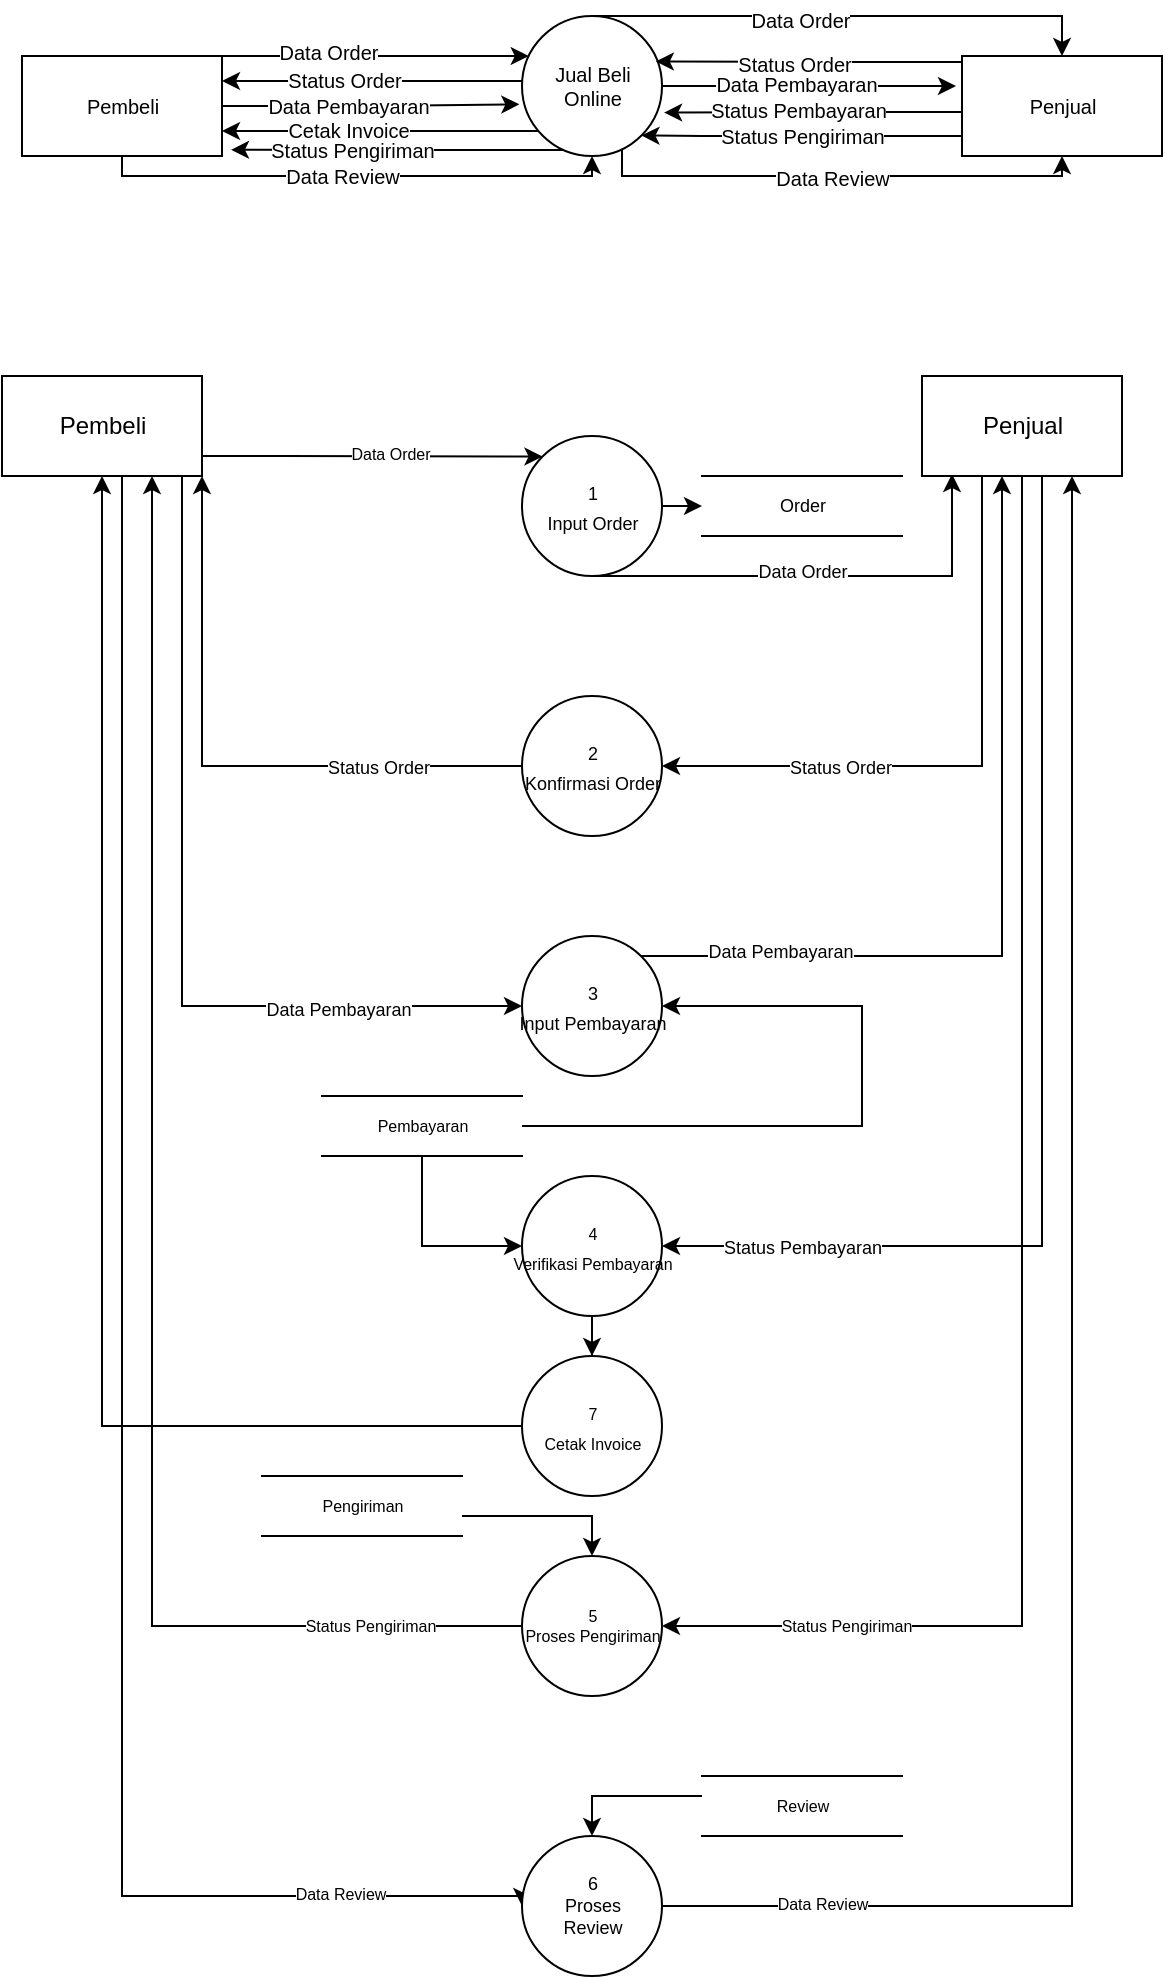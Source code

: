 <mxfile version="15.5.5" type="github">
  <diagram id="INQKOqRht34q2Yc0ttDQ" name="Page-1">
    <mxGraphModel dx="981" dy="520" grid="1" gridSize="10" guides="1" tooltips="1" connect="1" arrows="1" fold="1" page="1" pageScale="1" pageWidth="850" pageHeight="1100" math="0" shadow="0">
      <root>
        <mxCell id="0" />
        <mxCell id="1" parent="0" />
        <mxCell id="tR8j4cqnmk7VNofNS6HQ-63" value="D" style="edgeStyle=orthogonalEdgeStyle;rounded=0;orthogonalLoop=1;jettySize=auto;html=1;fontSize=10;" parent="1" source="-fO61QpQsFOEa48RO7kH-1" edge="1">
          <mxGeometry relative="1" as="geometry">
            <Array as="points">
              <mxPoint x="527" y="195" />
            </Array>
            <mxPoint x="527" y="195" as="targetPoint" />
          </mxGeometry>
        </mxCell>
        <mxCell id="tR8j4cqnmk7VNofNS6HQ-64" value="Data Pembayaran" style="edgeLabel;html=1;align=center;verticalAlign=middle;resizable=0;points=[];fontSize=10;" parent="tR8j4cqnmk7VNofNS6HQ-63" vertex="1" connectable="0">
          <mxGeometry x="-0.087" y="1" relative="1" as="geometry">
            <mxPoint as="offset" />
          </mxGeometry>
        </mxCell>
        <mxCell id="tR8j4cqnmk7VNofNS6HQ-67" style="edgeStyle=orthogonalEdgeStyle;rounded=0;orthogonalLoop=1;jettySize=auto;html=1;entryX=0.5;entryY=1;entryDx=0;entryDy=0;fontSize=10;" parent="1" source="-fO61QpQsFOEa48RO7kH-1" target="-fO61QpQsFOEa48RO7kH-3" edge="1">
          <mxGeometry relative="1" as="geometry">
            <Array as="points">
              <mxPoint x="360" y="240" />
              <mxPoint x="580" y="240" />
            </Array>
          </mxGeometry>
        </mxCell>
        <mxCell id="tR8j4cqnmk7VNofNS6HQ-68" value="Data Review" style="edgeLabel;html=1;align=center;verticalAlign=middle;resizable=0;points=[];fontSize=10;" parent="tR8j4cqnmk7VNofNS6HQ-67" vertex="1" connectable="0">
          <mxGeometry x="-0.163" y="-1" relative="1" as="geometry">
            <mxPoint x="16" as="offset" />
          </mxGeometry>
        </mxCell>
        <mxCell id="F-pYydpAA3xaPZqnw5mu-12" style="edgeStyle=orthogonalEdgeStyle;rounded=0;orthogonalLoop=1;jettySize=auto;html=1;entryX=0.5;entryY=0;entryDx=0;entryDy=0;fontSize=10;" edge="1" parent="1" source="-fO61QpQsFOEa48RO7kH-1" target="-fO61QpQsFOEa48RO7kH-3">
          <mxGeometry relative="1" as="geometry">
            <Array as="points">
              <mxPoint x="580" y="160" />
            </Array>
          </mxGeometry>
        </mxCell>
        <mxCell id="F-pYydpAA3xaPZqnw5mu-13" value="Data Order" style="edgeLabel;html=1;align=center;verticalAlign=middle;resizable=0;points=[];fontSize=10;" vertex="1" connectable="0" parent="F-pYydpAA3xaPZqnw5mu-12">
          <mxGeometry x="-0.187" y="-2" relative="1" as="geometry">
            <mxPoint as="offset" />
          </mxGeometry>
        </mxCell>
        <mxCell id="F-pYydpAA3xaPZqnw5mu-16" style="edgeStyle=orthogonalEdgeStyle;rounded=0;orthogonalLoop=1;jettySize=auto;html=1;entryX=1;entryY=0.25;entryDx=0;entryDy=0;fontSize=10;" edge="1" parent="1" source="-fO61QpQsFOEa48RO7kH-1" target="-fO61QpQsFOEa48RO7kH-2">
          <mxGeometry relative="1" as="geometry">
            <Array as="points">
              <mxPoint x="235" y="193" />
            </Array>
          </mxGeometry>
        </mxCell>
        <mxCell id="F-pYydpAA3xaPZqnw5mu-17" value="Status Order" style="edgeLabel;html=1;align=center;verticalAlign=middle;resizable=0;points=[];fontSize=10;" vertex="1" connectable="0" parent="F-pYydpAA3xaPZqnw5mu-16">
          <mxGeometry x="0.186" y="-1" relative="1" as="geometry">
            <mxPoint as="offset" />
          </mxGeometry>
        </mxCell>
        <mxCell id="F-pYydpAA3xaPZqnw5mu-20" style="edgeStyle=orthogonalEdgeStyle;rounded=0;orthogonalLoop=1;jettySize=auto;html=1;entryX=1;entryY=0.75;entryDx=0;entryDy=0;fontSize=10;" edge="1" parent="1" source="-fO61QpQsFOEa48RO7kH-1" target="-fO61QpQsFOEa48RO7kH-2">
          <mxGeometry relative="1" as="geometry">
            <Array as="points">
              <mxPoint x="235" y="218" />
            </Array>
          </mxGeometry>
        </mxCell>
        <mxCell id="F-pYydpAA3xaPZqnw5mu-21" value="Cetak Invoice" style="edgeLabel;html=1;align=center;verticalAlign=middle;resizable=0;points=[];fontSize=10;" vertex="1" connectable="0" parent="F-pYydpAA3xaPZqnw5mu-20">
          <mxGeometry x="0.21" y="-1" relative="1" as="geometry">
            <mxPoint as="offset" />
          </mxGeometry>
        </mxCell>
        <mxCell id="F-pYydpAA3xaPZqnw5mu-29" style="edgeStyle=orthogonalEdgeStyle;rounded=0;orthogonalLoop=1;jettySize=auto;html=1;entryX=1.045;entryY=0.938;entryDx=0;entryDy=0;entryPerimeter=0;fontSize=10;" edge="1" parent="1" source="-fO61QpQsFOEa48RO7kH-1" target="-fO61QpQsFOEa48RO7kH-2">
          <mxGeometry relative="1" as="geometry">
            <Array as="points">
              <mxPoint x="250" y="227" />
              <mxPoint x="250" y="227" />
            </Array>
          </mxGeometry>
        </mxCell>
        <mxCell id="F-pYydpAA3xaPZqnw5mu-30" value="Status Pengiriman" style="edgeLabel;html=1;align=center;verticalAlign=middle;resizable=0;points=[];fontSize=10;" vertex="1" connectable="0" parent="F-pYydpAA3xaPZqnw5mu-29">
          <mxGeometry x="0.278" relative="1" as="geometry">
            <mxPoint as="offset" />
          </mxGeometry>
        </mxCell>
        <mxCell id="-fO61QpQsFOEa48RO7kH-1" value="Jual Beli&lt;br style=&quot;font-size: 10px;&quot;&gt;Online" style="shape=ellipse;html=1;dashed=0;whitespace=wrap;aspect=fixed;perimeter=ellipsePerimeter;fontSize=10;" parent="1" vertex="1">
          <mxGeometry x="310" y="160" width="70" height="70" as="geometry" />
        </mxCell>
        <mxCell id="-fO61QpQsFOEa48RO7kH-20" style="edgeStyle=orthogonalEdgeStyle;rounded=0;orthogonalLoop=1;jettySize=auto;html=1;fontSize=10;" parent="1" source="-fO61QpQsFOEa48RO7kH-2" target="-fO61QpQsFOEa48RO7kH-1" edge="1">
          <mxGeometry relative="1" as="geometry">
            <Array as="points">
              <mxPoint x="110" y="240" />
              <mxPoint x="345" y="240" />
            </Array>
          </mxGeometry>
        </mxCell>
        <mxCell id="tR8j4cqnmk7VNofNS6HQ-48" value="Data Review" style="edgeLabel;html=1;align=center;verticalAlign=middle;resizable=0;points=[];fontSize=10;" parent="-fO61QpQsFOEa48RO7kH-20" vertex="1" connectable="0">
          <mxGeometry x="-0.246" relative="1" as="geometry">
            <mxPoint x="24" as="offset" />
          </mxGeometry>
        </mxCell>
        <mxCell id="tR8j4cqnmk7VNofNS6HQ-51" style="edgeStyle=orthogonalEdgeStyle;rounded=0;orthogonalLoop=1;jettySize=auto;html=1;fontSize=10;" parent="1" source="-fO61QpQsFOEa48RO7kH-2" target="-fO61QpQsFOEa48RO7kH-1" edge="1">
          <mxGeometry relative="1" as="geometry">
            <Array as="points">
              <mxPoint x="250" y="180" />
              <mxPoint x="250" y="180" />
            </Array>
          </mxGeometry>
        </mxCell>
        <mxCell id="tR8j4cqnmk7VNofNS6HQ-52" value="Data Order" style="edgeLabel;html=1;align=center;verticalAlign=middle;resizable=0;points=[];fontSize=10;" parent="tR8j4cqnmk7VNofNS6HQ-51" vertex="1" connectable="0">
          <mxGeometry x="-0.308" y="2" relative="1" as="geometry">
            <mxPoint as="offset" />
          </mxGeometry>
        </mxCell>
        <mxCell id="F-pYydpAA3xaPZqnw5mu-18" style="edgeStyle=orthogonalEdgeStyle;rounded=0;orthogonalLoop=1;jettySize=auto;html=1;entryX=-0.019;entryY=0.631;entryDx=0;entryDy=0;entryPerimeter=0;fontSize=10;" edge="1" parent="1" source="-fO61QpQsFOEa48RO7kH-2" target="-fO61QpQsFOEa48RO7kH-1">
          <mxGeometry relative="1" as="geometry" />
        </mxCell>
        <mxCell id="F-pYydpAA3xaPZqnw5mu-19" value="Data Pembayaran" style="edgeLabel;html=1;align=center;verticalAlign=middle;resizable=0;points=[];fontSize=10;" vertex="1" connectable="0" parent="F-pYydpAA3xaPZqnw5mu-18">
          <mxGeometry x="-0.155" relative="1" as="geometry">
            <mxPoint as="offset" />
          </mxGeometry>
        </mxCell>
        <mxCell id="-fO61QpQsFOEa48RO7kH-2" value="Pembeli" style="html=1;dashed=0;whitespace=wrap;fontSize=10;" parent="1" vertex="1">
          <mxGeometry x="60" y="180" width="100" height="50" as="geometry" />
        </mxCell>
        <mxCell id="tR8j4cqnmk7VNofNS6HQ-65" style="edgeStyle=orthogonalEdgeStyle;rounded=0;orthogonalLoop=1;jettySize=auto;html=1;entryX=1;entryY=1;entryDx=0;entryDy=0;fontSize=10;" parent="1" source="-fO61QpQsFOEa48RO7kH-3" target="-fO61QpQsFOEa48RO7kH-1" edge="1">
          <mxGeometry relative="1" as="geometry">
            <Array as="points">
              <mxPoint x="400" y="220" />
              <mxPoint x="400" y="220" />
            </Array>
          </mxGeometry>
        </mxCell>
        <mxCell id="tR8j4cqnmk7VNofNS6HQ-66" value="Status Pengiriman" style="edgeLabel;html=1;align=center;verticalAlign=middle;resizable=0;points=[];fontSize=10;" parent="tR8j4cqnmk7VNofNS6HQ-65" vertex="1" connectable="0">
          <mxGeometry x="0.152" y="-2" relative="1" as="geometry">
            <mxPoint x="12" y="2" as="offset" />
          </mxGeometry>
        </mxCell>
        <mxCell id="F-pYydpAA3xaPZqnw5mu-14" style="edgeStyle=orthogonalEdgeStyle;rounded=0;orthogonalLoop=1;jettySize=auto;html=1;entryX=0.956;entryY=0.325;entryDx=0;entryDy=0;entryPerimeter=0;fontSize=10;" edge="1" parent="1" source="-fO61QpQsFOEa48RO7kH-3" target="-fO61QpQsFOEa48RO7kH-1">
          <mxGeometry relative="1" as="geometry">
            <Array as="points">
              <mxPoint x="480" y="183" />
              <mxPoint x="480" y="183" />
            </Array>
          </mxGeometry>
        </mxCell>
        <mxCell id="F-pYydpAA3xaPZqnw5mu-15" value="Status Order" style="edgeLabel;html=1;align=center;verticalAlign=middle;resizable=0;points=[];fontSize=10;" vertex="1" connectable="0" parent="F-pYydpAA3xaPZqnw5mu-14">
          <mxGeometry x="0.099" y="1" relative="1" as="geometry">
            <mxPoint as="offset" />
          </mxGeometry>
        </mxCell>
        <mxCell id="F-pYydpAA3xaPZqnw5mu-31" style="edgeStyle=orthogonalEdgeStyle;rounded=0;orthogonalLoop=1;jettySize=auto;html=1;entryX=1.015;entryY=0.69;entryDx=0;entryDy=0;entryPerimeter=0;fontSize=10;" edge="1" parent="1" source="-fO61QpQsFOEa48RO7kH-3" target="-fO61QpQsFOEa48RO7kH-1">
          <mxGeometry relative="1" as="geometry">
            <Array as="points">
              <mxPoint x="480" y="208" />
              <mxPoint x="480" y="208" />
            </Array>
          </mxGeometry>
        </mxCell>
        <mxCell id="F-pYydpAA3xaPZqnw5mu-32" value="Status Pembayaran" style="edgeLabel;html=1;align=center;verticalAlign=middle;resizable=0;points=[];fontSize=10;" vertex="1" connectable="0" parent="F-pYydpAA3xaPZqnw5mu-31">
          <mxGeometry x="0.102" y="-1" relative="1" as="geometry">
            <mxPoint as="offset" />
          </mxGeometry>
        </mxCell>
        <mxCell id="-fO61QpQsFOEa48RO7kH-3" value="Penjual" style="html=1;dashed=0;whitespace=wrap;fontSize=10;" parent="1" vertex="1">
          <mxGeometry x="530" y="180" width="100" height="50" as="geometry" />
        </mxCell>
        <mxCell id="tR8j4cqnmk7VNofNS6HQ-2" value="" style="edgeStyle=orthogonalEdgeStyle;rounded=0;orthogonalLoop=1;jettySize=auto;html=1;fontSize=9;" parent="1" source="-fO61QpQsFOEa48RO7kH-29" target="tR8j4cqnmk7VNofNS6HQ-1" edge="1">
          <mxGeometry relative="1" as="geometry">
            <Array as="points">
              <mxPoint x="400" y="405" />
              <mxPoint x="400" y="405" />
            </Array>
          </mxGeometry>
        </mxCell>
        <mxCell id="F-pYydpAA3xaPZqnw5mu-2" style="edgeStyle=orthogonalEdgeStyle;rounded=0;orthogonalLoop=1;jettySize=auto;html=1;entryX=0.15;entryY=0.98;entryDx=0;entryDy=0;entryPerimeter=0;fontSize=9;" edge="1" parent="1" source="-fO61QpQsFOEa48RO7kH-29" target="-fO61QpQsFOEa48RO7kH-31">
          <mxGeometry relative="1" as="geometry">
            <Array as="points">
              <mxPoint x="525" y="440" />
            </Array>
          </mxGeometry>
        </mxCell>
        <mxCell id="F-pYydpAA3xaPZqnw5mu-3" value="Data Order" style="edgeLabel;html=1;align=center;verticalAlign=middle;resizable=0;points=[];fontSize=9;" vertex="1" connectable="0" parent="F-pYydpAA3xaPZqnw5mu-2">
          <mxGeometry x="-0.022" y="2" relative="1" as="geometry">
            <mxPoint x="-8" as="offset" />
          </mxGeometry>
        </mxCell>
        <mxCell id="-fO61QpQsFOEa48RO7kH-29" value="&lt;font style=&quot;font-size: 9px&quot;&gt;1&lt;br&gt;Input Order&lt;/font&gt;" style="shape=ellipse;html=1;dashed=0;whitespace=wrap;aspect=fixed;perimeter=ellipsePerimeter;" parent="1" vertex="1">
          <mxGeometry x="310" y="370" width="70" height="70" as="geometry" />
        </mxCell>
        <mxCell id="-fO61QpQsFOEa48RO7kH-32" style="edgeStyle=orthogonalEdgeStyle;rounded=0;orthogonalLoop=1;jettySize=auto;html=1;entryX=0;entryY=0;entryDx=0;entryDy=0;fontSize=8;" parent="1" source="-fO61QpQsFOEa48RO7kH-30" target="-fO61QpQsFOEa48RO7kH-29" edge="1">
          <mxGeometry relative="1" as="geometry">
            <Array as="points">
              <mxPoint x="190" y="380" />
              <mxPoint x="190" y="380" />
            </Array>
          </mxGeometry>
        </mxCell>
        <mxCell id="-fO61QpQsFOEa48RO7kH-34" value="Data Order" style="edgeLabel;html=1;align=center;verticalAlign=middle;resizable=0;points=[];fontSize=8;" parent="-fO61QpQsFOEa48RO7kH-32" vertex="1" connectable="0">
          <mxGeometry x="0.117" y="1" relative="1" as="geometry">
            <mxPoint x="-1" as="offset" />
          </mxGeometry>
        </mxCell>
        <mxCell id="tR8j4cqnmk7VNofNS6HQ-7" style="edgeStyle=orthogonalEdgeStyle;rounded=0;orthogonalLoop=1;jettySize=auto;html=1;entryX=0;entryY=0.5;entryDx=0;entryDy=0;fontSize=9;" parent="1" source="-fO61QpQsFOEa48RO7kH-30" target="-fO61QpQsFOEa48RO7kH-62" edge="1">
          <mxGeometry relative="1" as="geometry">
            <Array as="points">
              <mxPoint x="140" y="655" />
            </Array>
          </mxGeometry>
        </mxCell>
        <mxCell id="tR8j4cqnmk7VNofNS6HQ-8" value="Data Pembayaran" style="edgeLabel;html=1;align=center;verticalAlign=middle;resizable=0;points=[];fontSize=9;" parent="tR8j4cqnmk7VNofNS6HQ-7" vertex="1" connectable="0">
          <mxGeometry x="0.576" y="-2" relative="1" as="geometry">
            <mxPoint as="offset" />
          </mxGeometry>
        </mxCell>
        <mxCell id="tR8j4cqnmk7VNofNS6HQ-33" style="edgeStyle=orthogonalEdgeStyle;rounded=0;orthogonalLoop=1;jettySize=auto;html=1;entryX=0;entryY=0.5;entryDx=0;entryDy=0;fontSize=8;" parent="1" source="-fO61QpQsFOEa48RO7kH-30" target="tR8j4cqnmk7VNofNS6HQ-30" edge="1">
          <mxGeometry relative="1" as="geometry">
            <Array as="points">
              <mxPoint x="110" y="1100" />
              <mxPoint x="310" y="1100" />
            </Array>
          </mxGeometry>
        </mxCell>
        <mxCell id="tR8j4cqnmk7VNofNS6HQ-34" value="Data Review" style="edgeLabel;html=1;align=center;verticalAlign=middle;resizable=0;points=[];fontSize=8;" parent="tR8j4cqnmk7VNofNS6HQ-33" vertex="1" connectable="0">
          <mxGeometry x="0.79" y="1" relative="1" as="geometry">
            <mxPoint as="offset" />
          </mxGeometry>
        </mxCell>
        <mxCell id="-fO61QpQsFOEa48RO7kH-30" value="Pembeli" style="html=1;dashed=0;whitespace=wrap;" parent="1" vertex="1">
          <mxGeometry x="50" y="340" width="100" height="50" as="geometry" />
        </mxCell>
        <mxCell id="tR8j4cqnmk7VNofNS6HQ-13" style="edgeStyle=orthogonalEdgeStyle;rounded=0;orthogonalLoop=1;jettySize=auto;html=1;entryX=1;entryY=0.5;entryDx=0;entryDy=0;fontSize=8;" parent="1" source="-fO61QpQsFOEa48RO7kH-31" target="-fO61QpQsFOEa48RO7kH-77" edge="1">
          <mxGeometry relative="1" as="geometry">
            <Array as="points">
              <mxPoint x="560" y="965" />
            </Array>
          </mxGeometry>
        </mxCell>
        <mxCell id="tR8j4cqnmk7VNofNS6HQ-14" value="Status Pengiriman" style="edgeLabel;html=1;align=center;verticalAlign=middle;resizable=0;points=[];fontSize=8;" parent="tR8j4cqnmk7VNofNS6HQ-13" vertex="1" connectable="0">
          <mxGeometry x="0.722" y="1" relative="1" as="geometry">
            <mxPoint x="-13" y="-1" as="offset" />
          </mxGeometry>
        </mxCell>
        <mxCell id="F-pYydpAA3xaPZqnw5mu-5" style="edgeStyle=orthogonalEdgeStyle;rounded=0;orthogonalLoop=1;jettySize=auto;html=1;entryX=1;entryY=0.5;entryDx=0;entryDy=0;fontSize=9;" edge="1" parent="1" source="-fO61QpQsFOEa48RO7kH-31" target="-fO61QpQsFOEa48RO7kH-42">
          <mxGeometry relative="1" as="geometry">
            <Array as="points">
              <mxPoint x="540" y="535" />
            </Array>
          </mxGeometry>
        </mxCell>
        <mxCell id="F-pYydpAA3xaPZqnw5mu-6" value="Status Order" style="edgeLabel;html=1;align=center;verticalAlign=middle;resizable=0;points=[];fontSize=9;" vertex="1" connectable="0" parent="F-pYydpAA3xaPZqnw5mu-5">
          <mxGeometry x="0.415" y="1" relative="1" as="geometry">
            <mxPoint as="offset" />
          </mxGeometry>
        </mxCell>
        <mxCell id="F-pYydpAA3xaPZqnw5mu-25" style="edgeStyle=orthogonalEdgeStyle;rounded=0;orthogonalLoop=1;jettySize=auto;html=1;entryX=1;entryY=0.5;entryDx=0;entryDy=0;fontSize=9;" edge="1" parent="1" source="-fO61QpQsFOEa48RO7kH-31" target="-fO61QpQsFOEa48RO7kH-50">
          <mxGeometry relative="1" as="geometry">
            <Array as="points">
              <mxPoint x="570" y="775" />
            </Array>
          </mxGeometry>
        </mxCell>
        <mxCell id="F-pYydpAA3xaPZqnw5mu-26" value="Status Pembayaran" style="edgeLabel;html=1;align=center;verticalAlign=middle;resizable=0;points=[];fontSize=9;" vertex="1" connectable="0" parent="F-pYydpAA3xaPZqnw5mu-25">
          <mxGeometry x="0.759" y="1" relative="1" as="geometry">
            <mxPoint as="offset" />
          </mxGeometry>
        </mxCell>
        <mxCell id="-fO61QpQsFOEa48RO7kH-31" value="Penjual" style="html=1;dashed=0;whitespace=wrap;" parent="1" vertex="1">
          <mxGeometry x="510" y="340" width="100" height="50" as="geometry" />
        </mxCell>
        <mxCell id="F-pYydpAA3xaPZqnw5mu-7" style="edgeStyle=orthogonalEdgeStyle;rounded=0;orthogonalLoop=1;jettySize=auto;html=1;entryX=1;entryY=1;entryDx=0;entryDy=0;fontSize=9;" edge="1" parent="1" source="-fO61QpQsFOEa48RO7kH-42" target="-fO61QpQsFOEa48RO7kH-30">
          <mxGeometry relative="1" as="geometry" />
        </mxCell>
        <mxCell id="F-pYydpAA3xaPZqnw5mu-8" value="Status Order" style="edgeLabel;html=1;align=center;verticalAlign=middle;resizable=0;points=[];fontSize=9;" vertex="1" connectable="0" parent="F-pYydpAA3xaPZqnw5mu-7">
          <mxGeometry x="-0.525" y="1" relative="1" as="geometry">
            <mxPoint as="offset" />
          </mxGeometry>
        </mxCell>
        <mxCell id="-fO61QpQsFOEa48RO7kH-42" value="&lt;font style=&quot;font-size: 9px&quot;&gt;2&lt;br&gt;Konfirmasi Order&lt;/font&gt;" style="shape=ellipse;html=1;dashed=0;whitespace=wrap;aspect=fixed;perimeter=ellipsePerimeter;" parent="1" vertex="1">
          <mxGeometry x="310" y="500" width="70" height="70" as="geometry" />
        </mxCell>
        <mxCell id="tR8j4cqnmk7VNofNS6HQ-47" style="edgeStyle=orthogonalEdgeStyle;rounded=0;orthogonalLoop=1;jettySize=auto;html=1;entryX=0.5;entryY=0;entryDx=0;entryDy=0;fontSize=8;" parent="1" source="-fO61QpQsFOEa48RO7kH-50" target="tR8j4cqnmk7VNofNS6HQ-40" edge="1">
          <mxGeometry relative="1" as="geometry" />
        </mxCell>
        <mxCell id="-fO61QpQsFOEa48RO7kH-50" value="&lt;font style=&quot;font-size: 8px&quot;&gt;&lt;font face=&quot;helvetica&quot; style=&quot;font-size: 8px&quot;&gt;4&lt;/font&gt;&lt;br style=&quot;color: rgb(0 , 0 , 0) ; font-family: &amp;#34;helvetica&amp;#34; ; font-style: normal ; font-weight: 400 ; letter-spacing: normal ; text-align: center ; text-indent: 0px ; text-transform: none ; word-spacing: 0px ; background-color: rgb(248 , 249 , 250)&quot;&gt;&lt;font face=&quot;helvetica&quot;&gt;Verifikasi Pembayaran&lt;/font&gt;&lt;br&gt;&lt;/font&gt;" style="shape=ellipse;html=1;dashed=0;whitespace=wrap;aspect=fixed;perimeter=ellipsePerimeter;" parent="1" vertex="1">
          <mxGeometry x="310" y="740" width="70" height="70" as="geometry" />
        </mxCell>
        <mxCell id="F-pYydpAA3xaPZqnw5mu-23" style="edgeStyle=orthogonalEdgeStyle;rounded=0;orthogonalLoop=1;jettySize=auto;html=1;entryX=0.4;entryY=1;entryDx=0;entryDy=0;entryPerimeter=0;fontSize=9;" edge="1" parent="1" source="-fO61QpQsFOEa48RO7kH-62" target="-fO61QpQsFOEa48RO7kH-31">
          <mxGeometry relative="1" as="geometry">
            <Array as="points">
              <mxPoint x="550" y="630" />
            </Array>
          </mxGeometry>
        </mxCell>
        <mxCell id="F-pYydpAA3xaPZqnw5mu-24" value="Data Pembayaran" style="edgeLabel;html=1;align=center;verticalAlign=middle;resizable=0;points=[];fontSize=9;" vertex="1" connectable="0" parent="F-pYydpAA3xaPZqnw5mu-23">
          <mxGeometry x="-0.673" y="2" relative="1" as="geometry">
            <mxPoint as="offset" />
          </mxGeometry>
        </mxCell>
        <mxCell id="-fO61QpQsFOEa48RO7kH-62" value="&lt;font style=&quot;font-size: 9px&quot;&gt;3&lt;br&gt;Input Pembayaran&lt;br&gt;&lt;/font&gt;" style="shape=ellipse;html=1;dashed=0;whitespace=wrap;aspect=fixed;perimeter=ellipsePerimeter;" parent="1" vertex="1">
          <mxGeometry x="310" y="620" width="70" height="70" as="geometry" />
        </mxCell>
        <mxCell id="tR8j4cqnmk7VNofNS6HQ-31" style="edgeStyle=orthogonalEdgeStyle;rounded=0;orthogonalLoop=1;jettySize=auto;html=1;entryX=0.75;entryY=1;entryDx=0;entryDy=0;fontSize=8;" parent="1" source="-fO61QpQsFOEa48RO7kH-77" target="-fO61QpQsFOEa48RO7kH-30" edge="1">
          <mxGeometry relative="1" as="geometry" />
        </mxCell>
        <mxCell id="tR8j4cqnmk7VNofNS6HQ-32" value="Status Pengiriman" style="edgeLabel;html=1;align=center;verticalAlign=middle;resizable=0;points=[];fontSize=8;" parent="tR8j4cqnmk7VNofNS6HQ-31" vertex="1" connectable="0">
          <mxGeometry x="-0.8" relative="1" as="geometry">
            <mxPoint as="offset" />
          </mxGeometry>
        </mxCell>
        <mxCell id="-fO61QpQsFOEa48RO7kH-77" value="&lt;font face=&quot;helvetica&quot; style=&quot;font-size: 8px;&quot;&gt;5&lt;br style=&quot;font-size: 8px;&quot;&gt;&lt;/font&gt;Proses Pengiriman" style="shape=ellipse;html=1;dashed=0;whitespace=wrap;aspect=fixed;perimeter=ellipsePerimeter;fontSize=8;" parent="1" vertex="1">
          <mxGeometry x="310" y="930" width="70" height="70" as="geometry" />
        </mxCell>
        <mxCell id="-fO61QpQsFOEa48RO7kH-80" style="edgeStyle=orthogonalEdgeStyle;rounded=0;orthogonalLoop=1;jettySize=auto;html=1;entryX=1;entryY=0.5;entryDx=0;entryDy=0;fontSize=8;" parent="1" source="-fO61QpQsFOEa48RO7kH-79" target="-fO61QpQsFOEa48RO7kH-62" edge="1">
          <mxGeometry relative="1" as="geometry">
            <Array as="points">
              <mxPoint x="480" y="655" />
            </Array>
          </mxGeometry>
        </mxCell>
        <mxCell id="F-pYydpAA3xaPZqnw5mu-28" style="edgeStyle=orthogonalEdgeStyle;rounded=0;orthogonalLoop=1;jettySize=auto;html=1;entryX=0;entryY=0.5;entryDx=0;entryDy=0;fontSize=9;" edge="1" parent="1" source="-fO61QpQsFOEa48RO7kH-79" target="-fO61QpQsFOEa48RO7kH-50">
          <mxGeometry relative="1" as="geometry" />
        </mxCell>
        <mxCell id="-fO61QpQsFOEa48RO7kH-79" value="Pembayaran" style="html=1;dashed=0;whitespace=wrap;shape=partialRectangle;right=0;left=0;fontSize=8;align=center;" parent="1" vertex="1">
          <mxGeometry x="210" y="700" width="100" height="30" as="geometry" />
        </mxCell>
        <mxCell id="tR8j4cqnmk7VNofNS6HQ-1" value="Order" style="html=1;dashed=0;whitespace=wrap;shape=partialRectangle;right=0;left=0;fontSize=9;" parent="1" vertex="1">
          <mxGeometry x="400" y="390" width="100" height="30" as="geometry" />
        </mxCell>
        <mxCell id="tR8j4cqnmk7VNofNS6HQ-17" style="edgeStyle=orthogonalEdgeStyle;rounded=0;orthogonalLoop=1;jettySize=auto;html=1;entryX=0.5;entryY=0;entryDx=0;entryDy=0;fontSize=8;" parent="1" source="tR8j4cqnmk7VNofNS6HQ-16" target="-fO61QpQsFOEa48RO7kH-77" edge="1">
          <mxGeometry relative="1" as="geometry">
            <Array as="points">
              <mxPoint x="345" y="910" />
            </Array>
          </mxGeometry>
        </mxCell>
        <mxCell id="tR8j4cqnmk7VNofNS6HQ-16" value="Pengiriman" style="html=1;dashed=0;whitespace=wrap;shape=partialRectangle;right=0;left=0;fontSize=8;align=center;" parent="1" vertex="1">
          <mxGeometry x="180" y="890" width="100" height="30" as="geometry" />
        </mxCell>
        <mxCell id="tR8j4cqnmk7VNofNS6HQ-38" style="edgeStyle=orthogonalEdgeStyle;rounded=0;orthogonalLoop=1;jettySize=auto;html=1;entryX=0.75;entryY=1;entryDx=0;entryDy=0;fontSize=8;" parent="1" source="tR8j4cqnmk7VNofNS6HQ-30" target="-fO61QpQsFOEa48RO7kH-31" edge="1">
          <mxGeometry relative="1" as="geometry" />
        </mxCell>
        <mxCell id="tR8j4cqnmk7VNofNS6HQ-39" value="Data Review" style="edgeLabel;html=1;align=center;verticalAlign=middle;resizable=0;points=[];fontSize=8;" parent="tR8j4cqnmk7VNofNS6HQ-38" vertex="1" connectable="0">
          <mxGeometry x="-0.826" y="1" relative="1" as="geometry">
            <mxPoint as="offset" />
          </mxGeometry>
        </mxCell>
        <mxCell id="tR8j4cqnmk7VNofNS6HQ-30" value="&lt;font face=&quot;helvetica&quot; style=&quot;font-size: 9px;&quot;&gt;6&lt;br style=&quot;font-size: 9px;&quot;&gt;&lt;/font&gt;Proses&lt;br style=&quot;font-size: 9px;&quot;&gt;Review" style="shape=ellipse;html=1;dashed=0;whitespace=wrap;aspect=fixed;perimeter=ellipsePerimeter;fontSize=9;" parent="1" vertex="1">
          <mxGeometry x="310" y="1070" width="70" height="70" as="geometry" />
        </mxCell>
        <mxCell id="tR8j4cqnmk7VNofNS6HQ-37" style="edgeStyle=orthogonalEdgeStyle;rounded=0;orthogonalLoop=1;jettySize=auto;html=1;entryX=0.5;entryY=0;entryDx=0;entryDy=0;fontSize=8;" parent="1" source="tR8j4cqnmk7VNofNS6HQ-36" target="tR8j4cqnmk7VNofNS6HQ-30" edge="1">
          <mxGeometry relative="1" as="geometry">
            <Array as="points">
              <mxPoint x="345" y="1050" />
            </Array>
          </mxGeometry>
        </mxCell>
        <mxCell id="tR8j4cqnmk7VNofNS6HQ-36" value="Review" style="html=1;dashed=0;whitespace=wrap;shape=partialRectangle;right=0;left=0;fontSize=8;align=center;" parent="1" vertex="1">
          <mxGeometry x="400" y="1040" width="100" height="30" as="geometry" />
        </mxCell>
        <mxCell id="tR8j4cqnmk7VNofNS6HQ-42" style="edgeStyle=orthogonalEdgeStyle;rounded=0;orthogonalLoop=1;jettySize=auto;html=1;entryX=0.5;entryY=1;entryDx=0;entryDy=0;fontSize=8;" parent="1" source="tR8j4cqnmk7VNofNS6HQ-40" target="-fO61QpQsFOEa48RO7kH-30" edge="1">
          <mxGeometry relative="1" as="geometry" />
        </mxCell>
        <mxCell id="tR8j4cqnmk7VNofNS6HQ-40" value="&lt;font style=&quot;font-size: 8px&quot;&gt;&lt;font face=&quot;helvetica&quot;&gt;7&lt;/font&gt;&lt;br style=&quot;color: rgb(0 , 0 , 0) ; font-family: &amp;#34;helvetica&amp;#34; ; font-style: normal ; font-weight: 400 ; letter-spacing: normal ; text-align: center ; text-indent: 0px ; text-transform: none ; word-spacing: 0px ; background-color: rgb(248 , 249 , 250)&quot;&gt;&lt;font face=&quot;helvetica&quot;&gt;Cetak Invoice&lt;/font&gt;&lt;br&gt;&lt;/font&gt;" style="shape=ellipse;html=1;dashed=0;whitespace=wrap;aspect=fixed;perimeter=ellipsePerimeter;" parent="1" vertex="1">
          <mxGeometry x="310" y="830" width="70" height="70" as="geometry" />
        </mxCell>
      </root>
    </mxGraphModel>
  </diagram>
</mxfile>
